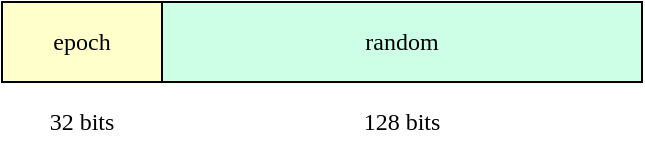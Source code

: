 <mxfile version="13.10.0" type="embed">
    <diagram id="puqlMnuzA39FSYj3CqCd" name="Page-1">
        <mxGraphModel dx="1248" dy="346" grid="1" gridSize="10" guides="1" tooltips="1" connect="1" arrows="1" fold="1" page="1" pageScale="1" pageWidth="850" pageHeight="1100" math="0" shadow="0">
            <root>
                <mxCell id="0"/>
                <mxCell id="1" parent="0"/>
                <mxCell id="YW-yvg-cvtD3WTY6bGQl-1" value="epoch" style="rounded=0;whiteSpace=wrap;html=1;fontFamily=IBM Plex Mono;fillColor=#FFFFCC;" parent="1" vertex="1">
                    <mxGeometry x="40" y="120" width="80" height="40" as="geometry"/>
                </mxCell>
                <mxCell id="YW-yvg-cvtD3WTY6bGQl-2" value="random" style="rounded=0;whiteSpace=wrap;html=1;fontFamily=IBM Plex Mono;fillColor=#CCFFE6;" parent="1" vertex="1">
                    <mxGeometry x="120" y="120" width="240" height="40" as="geometry"/>
                </mxCell>
                <mxCell id="YW-yvg-cvtD3WTY6bGQl-3" value="32 bits" style="text;html=1;strokeColor=none;fillColor=none;align=center;verticalAlign=middle;whiteSpace=wrap;rounded=0;fontFamily=IBM Plex Mono;" parent="1" vertex="1">
                    <mxGeometry x="50" y="170" width="60" height="20" as="geometry"/>
                </mxCell>
                <mxCell id="YW-yvg-cvtD3WTY6bGQl-4" value="128 bits" style="text;html=1;strokeColor=none;fillColor=none;align=center;verticalAlign=middle;whiteSpace=wrap;rounded=0;fontFamily=IBM Plex Mono;" parent="1" vertex="1">
                    <mxGeometry x="205" y="170" width="70" height="20" as="geometry"/>
                </mxCell>
            </root>
        </mxGraphModel>
    </diagram>
</mxfile>
